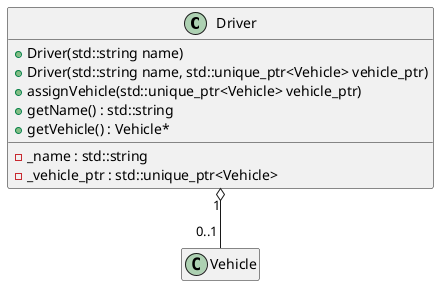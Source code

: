 @startuml
hide empty members

class Driver {
    + Driver(std::string name)
    + Driver(std::string name, std::unique_ptr<Vehicle> vehicle_ptr)
    + assignVehicle(std::unique_ptr<Vehicle> vehicle_ptr)
    + getName() : std::string
    + getVehicle() : Vehicle*
    __
    - _name : std::string
    - _vehicle_ptr : std::unique_ptr<Vehicle>
}

class Vehicle {
}

Driver "1" o-- "0..1" Vehicle

@enduml